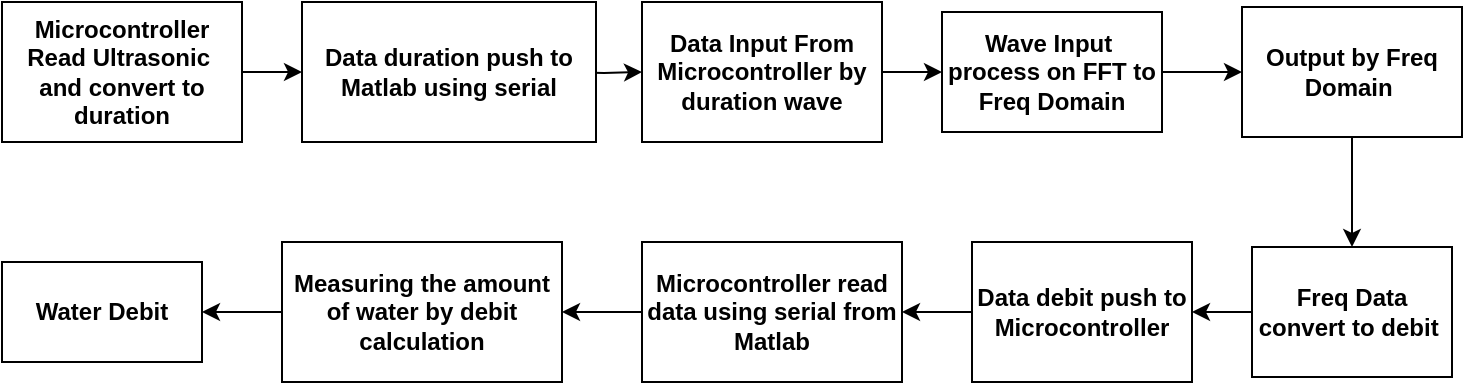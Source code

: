 <mxfile version="22.0.8" type="device">
  <diagram name="Page-1" id="5Bo6vp9cNzRSpQrRqvRJ">
    <mxGraphModel dx="989" dy="546" grid="1" gridSize="10" guides="1" tooltips="1" connect="1" arrows="1" fold="1" page="1" pageScale="1" pageWidth="850" pageHeight="1100" math="0" shadow="0">
      <root>
        <mxCell id="0" />
        <mxCell id="1" parent="0" />
        <mxCell id="rFmLtM40dtg-Mc_Bdg83-11" value="" style="edgeStyle=orthogonalEdgeStyle;rounded=0;orthogonalLoop=1;jettySize=auto;html=1;fontStyle=1" edge="1" parent="1" source="rFmLtM40dtg-Mc_Bdg83-1" target="rFmLtM40dtg-Mc_Bdg83-2">
          <mxGeometry relative="1" as="geometry" />
        </mxCell>
        <mxCell id="rFmLtM40dtg-Mc_Bdg83-1" value="&lt;span&gt;Data Input From Microcontroller by duration wave&lt;/span&gt;" style="rounded=0;whiteSpace=wrap;html=1;fontStyle=1" vertex="1" parent="1">
          <mxGeometry x="383" y="290" width="120" height="70" as="geometry" />
        </mxCell>
        <mxCell id="rFmLtM40dtg-Mc_Bdg83-12" value="" style="edgeStyle=orthogonalEdgeStyle;rounded=0;orthogonalLoop=1;jettySize=auto;html=1;fontStyle=1" edge="1" parent="1" source="rFmLtM40dtg-Mc_Bdg83-2" target="rFmLtM40dtg-Mc_Bdg83-3">
          <mxGeometry relative="1" as="geometry" />
        </mxCell>
        <mxCell id="rFmLtM40dtg-Mc_Bdg83-2" value="&lt;span&gt;Wave Input&amp;nbsp; process on FFT to Freq Domain&lt;/span&gt;" style="rounded=0;whiteSpace=wrap;html=1;fontStyle=1" vertex="1" parent="1">
          <mxGeometry x="533" y="295" width="110" height="60" as="geometry" />
        </mxCell>
        <mxCell id="rFmLtM40dtg-Mc_Bdg83-22" value="" style="edgeStyle=orthogonalEdgeStyle;rounded=0;orthogonalLoop=1;jettySize=auto;html=1;" edge="1" parent="1" source="rFmLtM40dtg-Mc_Bdg83-3" target="rFmLtM40dtg-Mc_Bdg83-6">
          <mxGeometry relative="1" as="geometry" />
        </mxCell>
        <mxCell id="rFmLtM40dtg-Mc_Bdg83-3" value="&lt;span&gt;Output by Freq Domain&amp;nbsp;&lt;/span&gt;" style="rounded=0;whiteSpace=wrap;html=1;fontStyle=1" vertex="1" parent="1">
          <mxGeometry x="683" y="292.5" width="110" height="65" as="geometry" />
        </mxCell>
        <mxCell id="rFmLtM40dtg-Mc_Bdg83-16" value="" style="edgeStyle=orthogonalEdgeStyle;rounded=0;orthogonalLoop=1;jettySize=auto;html=1;fontStyle=1" edge="1" parent="1" source="rFmLtM40dtg-Mc_Bdg83-4" target="rFmLtM40dtg-Mc_Bdg83-7">
          <mxGeometry relative="1" as="geometry" />
        </mxCell>
        <mxCell id="rFmLtM40dtg-Mc_Bdg83-4" value="&lt;span&gt;Microcontroller read data using serial from Matlab&lt;/span&gt;" style="rounded=0;whiteSpace=wrap;html=1;fontStyle=1" vertex="1" parent="1">
          <mxGeometry x="383" y="410" width="130" height="70" as="geometry" />
        </mxCell>
        <mxCell id="rFmLtM40dtg-Mc_Bdg83-15" value="" style="edgeStyle=orthogonalEdgeStyle;rounded=0;orthogonalLoop=1;jettySize=auto;html=1;fontStyle=1" edge="1" parent="1" source="rFmLtM40dtg-Mc_Bdg83-5" target="rFmLtM40dtg-Mc_Bdg83-4">
          <mxGeometry relative="1" as="geometry" />
        </mxCell>
        <mxCell id="rFmLtM40dtg-Mc_Bdg83-5" value="Data debit push to Microcontroller" style="rounded=0;whiteSpace=wrap;html=1;fontStyle=1" vertex="1" parent="1">
          <mxGeometry x="548" y="410" width="110" height="70" as="geometry" />
        </mxCell>
        <mxCell id="rFmLtM40dtg-Mc_Bdg83-21" value="" style="edgeStyle=orthogonalEdgeStyle;rounded=0;orthogonalLoop=1;jettySize=auto;html=1;" edge="1" parent="1" source="rFmLtM40dtg-Mc_Bdg83-6" target="rFmLtM40dtg-Mc_Bdg83-5">
          <mxGeometry relative="1" as="geometry" />
        </mxCell>
        <mxCell id="rFmLtM40dtg-Mc_Bdg83-6" value="&lt;span&gt;Freq Data convert to debit&amp;nbsp;&lt;/span&gt;" style="rounded=0;whiteSpace=wrap;html=1;fontStyle=1" vertex="1" parent="1">
          <mxGeometry x="688" y="412.5" width="100" height="65" as="geometry" />
        </mxCell>
        <mxCell id="rFmLtM40dtg-Mc_Bdg83-17" value="" style="edgeStyle=orthogonalEdgeStyle;rounded=0;orthogonalLoop=1;jettySize=auto;html=1;fontStyle=1" edge="1" parent="1" source="rFmLtM40dtg-Mc_Bdg83-7" target="rFmLtM40dtg-Mc_Bdg83-8">
          <mxGeometry relative="1" as="geometry" />
        </mxCell>
        <mxCell id="rFmLtM40dtg-Mc_Bdg83-7" value="&lt;span&gt;Measuring the amount of water by debit calculation&lt;/span&gt;" style="rounded=0;whiteSpace=wrap;html=1;fontStyle=1" vertex="1" parent="1">
          <mxGeometry x="203" y="410" width="140" height="70" as="geometry" />
        </mxCell>
        <mxCell id="rFmLtM40dtg-Mc_Bdg83-8" value="&lt;span&gt;Water Debit&lt;br&gt;&lt;/span&gt;" style="rounded=0;whiteSpace=wrap;html=1;fontStyle=1" vertex="1" parent="1">
          <mxGeometry x="63" y="420" width="100" height="50" as="geometry" />
        </mxCell>
        <mxCell id="rFmLtM40dtg-Mc_Bdg83-19" value="" style="edgeStyle=orthogonalEdgeStyle;rounded=0;orthogonalLoop=1;jettySize=auto;html=1;" edge="1" parent="1" source="rFmLtM40dtg-Mc_Bdg83-9" target="rFmLtM40dtg-Mc_Bdg83-18">
          <mxGeometry relative="1" as="geometry" />
        </mxCell>
        <mxCell id="rFmLtM40dtg-Mc_Bdg83-9" value="&lt;span&gt;Microcontroller Read Ultrasonic&amp;nbsp; and convert to duration&lt;/span&gt;" style="rounded=0;whiteSpace=wrap;html=1;fontStyle=1" vertex="1" parent="1">
          <mxGeometry x="63" y="290" width="120" height="70" as="geometry" />
        </mxCell>
        <mxCell id="rFmLtM40dtg-Mc_Bdg83-20" value="" style="edgeStyle=orthogonalEdgeStyle;rounded=0;orthogonalLoop=1;jettySize=auto;html=1;" edge="1" parent="1" target="rFmLtM40dtg-Mc_Bdg83-1">
          <mxGeometry relative="1" as="geometry">
            <mxPoint x="343" y="325" as="sourcePoint" />
          </mxGeometry>
        </mxCell>
        <mxCell id="rFmLtM40dtg-Mc_Bdg83-18" value="&lt;span&gt;Data duration push to Matlab using serial&lt;/span&gt;" style="rounded=0;whiteSpace=wrap;html=1;fontStyle=1" vertex="1" parent="1">
          <mxGeometry x="213" y="290" width="147" height="70" as="geometry" />
        </mxCell>
      </root>
    </mxGraphModel>
  </diagram>
</mxfile>
